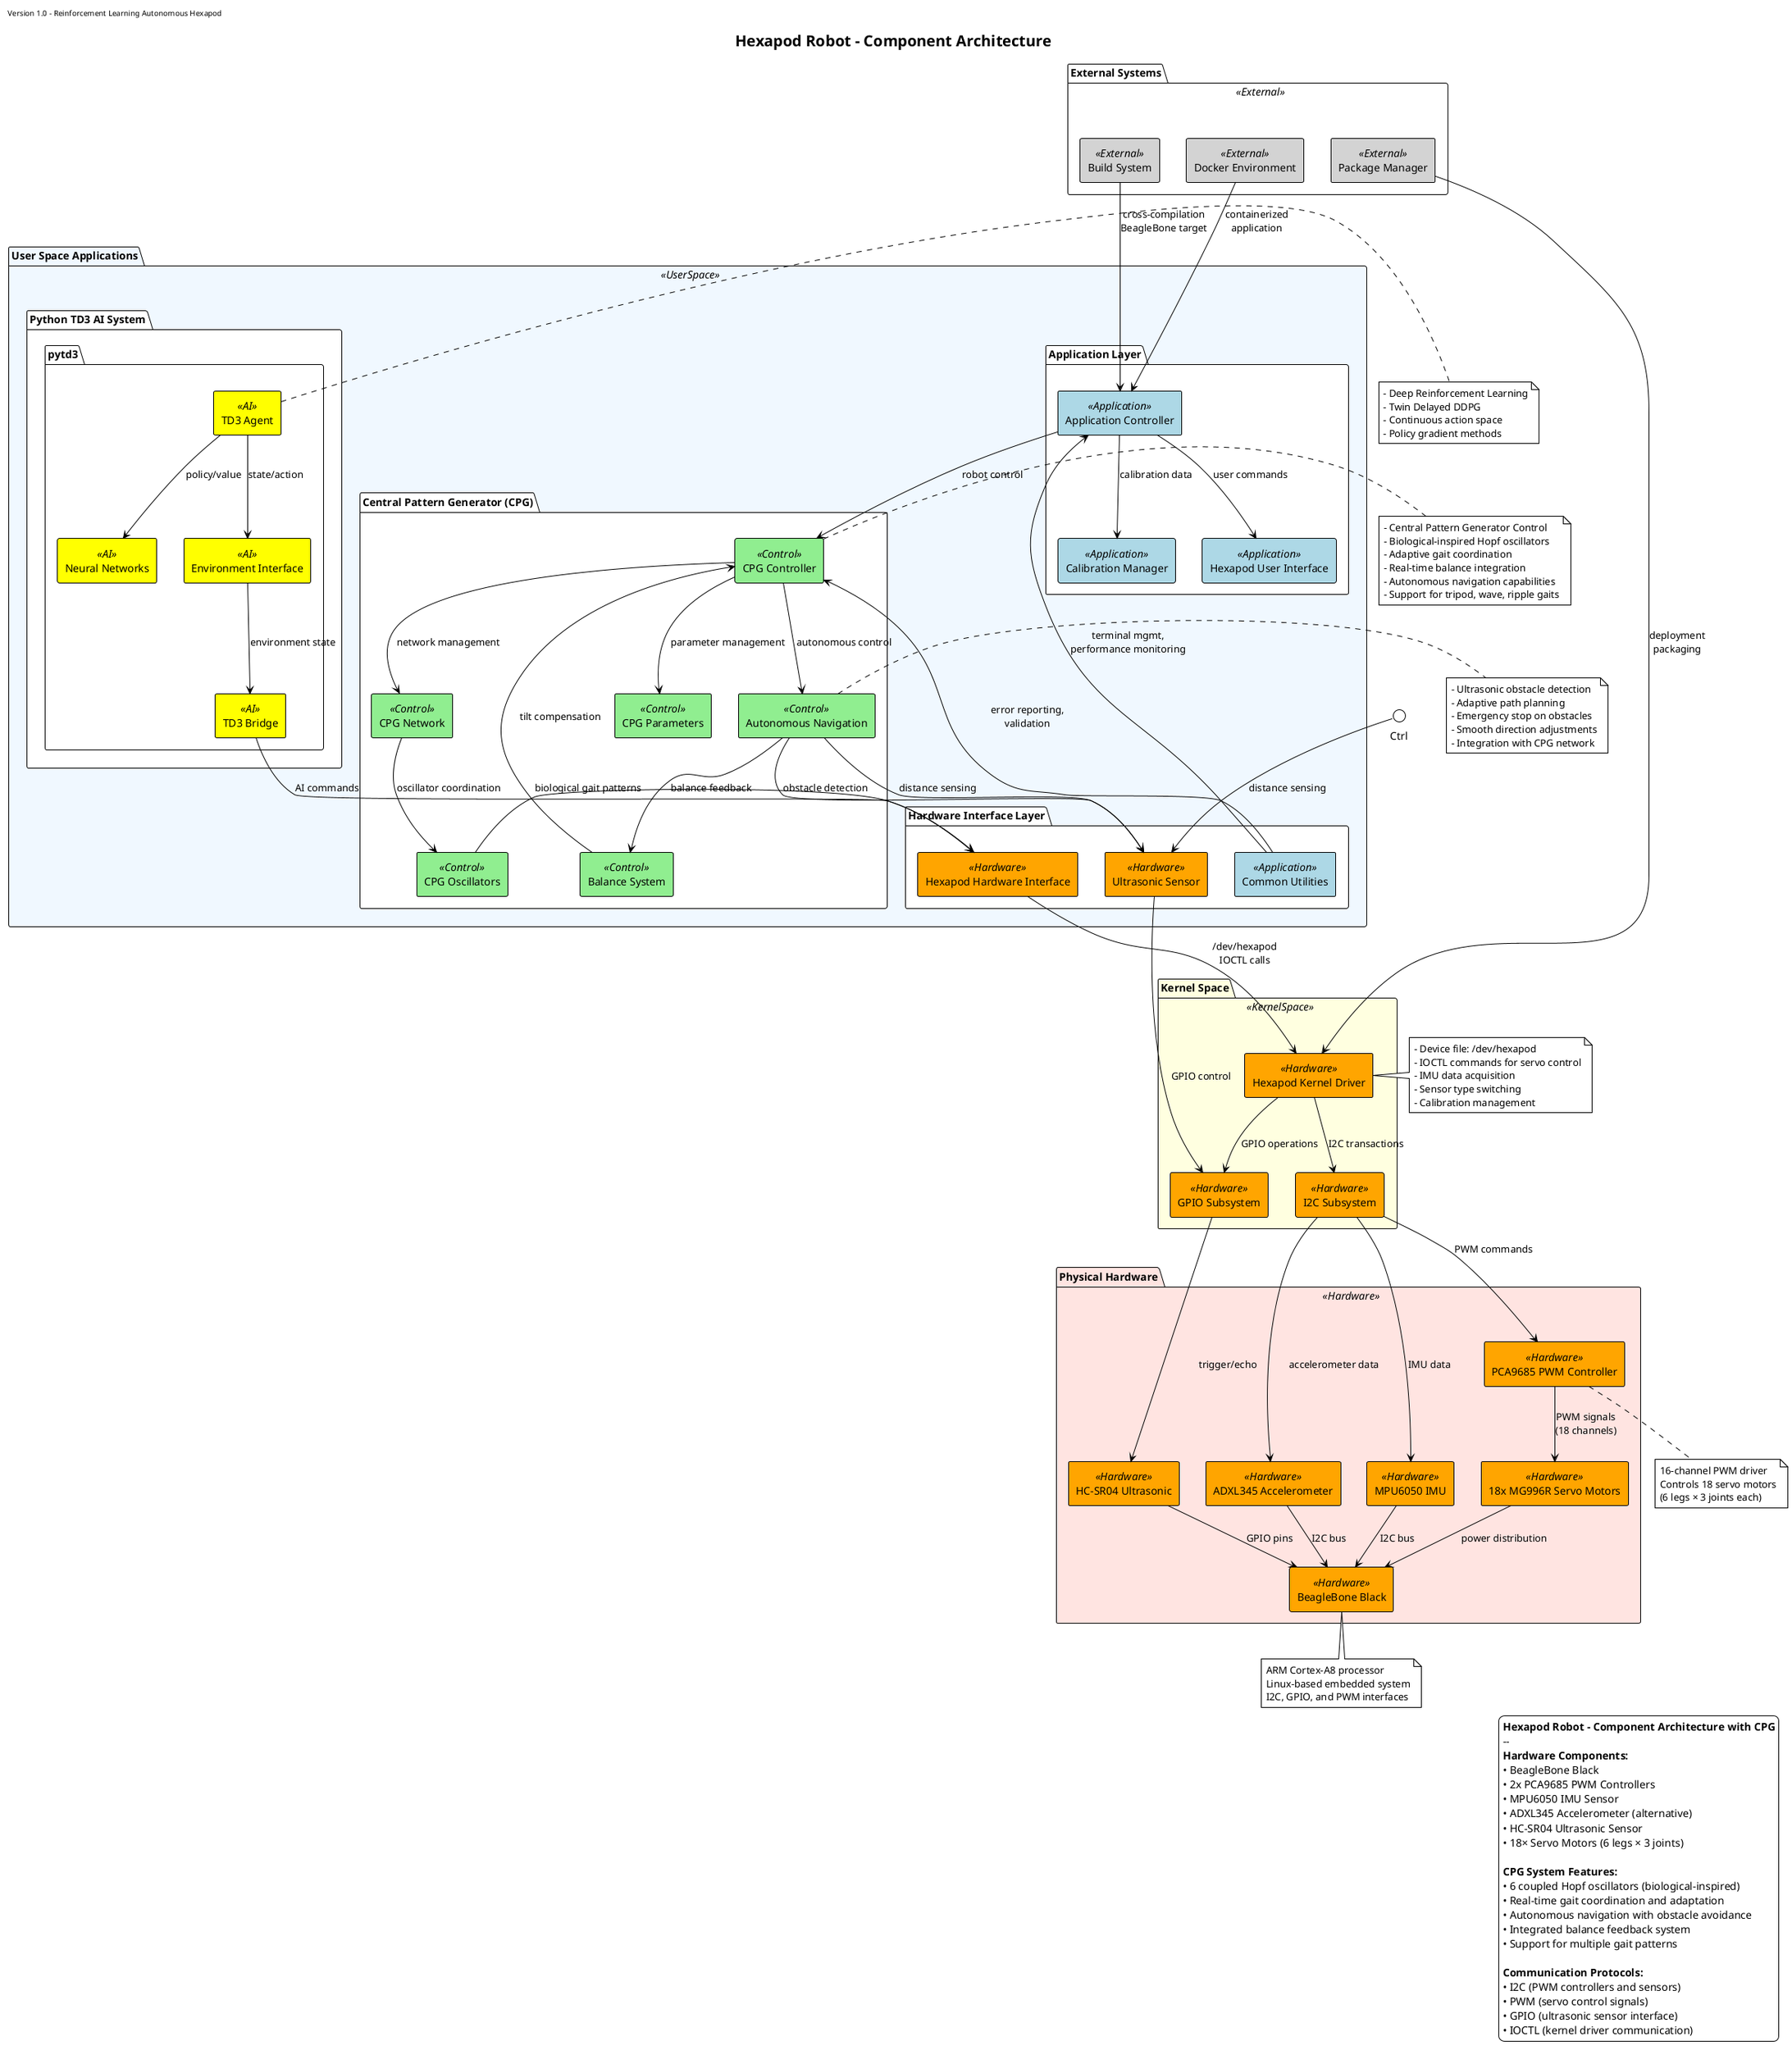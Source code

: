 /'
 * Hexapod Project - A Reinforcement Learning-based Autonomous Hexapod
 * Copyright (C) 2025  Nguyen Trong Phuc
 *
 * This program is free software; you can redistribute it and/or modify
 * it under the terms of the GNU General Public License as published by
 * the Free Software Foundation; either version 2 of the License, or
 * (at your option) any later version.
 *
 * This program is distributed in the hope that it will be useful,
 * but WITHOUT ANY WARRANTY; without even the implied warranty of
 * MERCHANTABILITY or FITNESS FOR A PARTICULAR PURPOSE.  See the
 * GNU General Public License for more details.
 *
 * You should have received a copy of the GNU General Public License
 * along with this program; if not, write to the Free Software Foundation,
 * Inc., 51 Franklin Street, Fifth Floor, Boston, MA 02110-1301 USA.
 '/

@startuml component
!theme plain

title <font size=20><b>Hexapod Robot - Component Architecture</b></font>
left header Version 1.0 - Reinforcement Learning Autonomous Hexapod
right header BeagleBone Black Platform

skinparam {
    componentStyle rectangle
    backgroundColor White
}

skinparam component {
    BackgroundColor<<Application>> LightBlue
    BackgroundColor<<Control>> LightGreen
    BackgroundColor<<Hardware>> Orange
    BackgroundColor<<AI>> Yellow
    BackgroundColor<<External>> LightGray
}

skinparam package {
    BackgroundColor<<UserSpace>> AliceBlue
    BackgroundColor<<KernelSpace>> LightYellow
    BackgroundColor<<Hardware>> MistyRose
}

package "User Space Applications" <<UserSpace>> {
    
    package "Application Layer" {
        component [Application Controller] <<Application>> as AppCtrl
        component [Hexapod User Interface] <<Application>> as UI
        component [Calibration Manager] <<Application>> as CalMgr
    }
    
    package "Central Pattern Generator (CPG)" {
        component [CPG Controller] <<Control>> as CPGCtrl
        component [CPG Network] <<Control>> as CPGNet
        component [CPG Oscillators] <<Control>> as CPGOsc
        component [CPG Parameters] <<Control>> as CPGParams
        component [Autonomous Navigation] <<Control>> as AutoNav
        component [Balance System] <<Control>> as BalSys
    }
    
    package "Hardware Interface Layer" {
        component [Hexapod Hardware Interface] <<Hardware>> as HexHW
        component [Ultrasonic Sensor] <<Hardware>> as USSensor
        component [Common Utilities] <<Application>> as CommonUtil
    }
    
    package "Python TD3 AI System" {
        package "pytd3" {
            component [TD3 Agent] <<AI>> as TD3Agent
            component [Environment Interface] <<AI>> as EnvInterface
            component [Neural Networks] <<AI>> as NeuralNets
            component [TD3 Bridge] <<AI>> as TD3Bridge
        }
    }
}

package "Kernel Space" <<KernelSpace>> {
    component [Hexapod Kernel Driver] <<Hardware>> as KernelDriver
    component [I2C Subsystem] <<Hardware>> as I2C
    component [GPIO Subsystem] <<Hardware>> as GPIO
}

package "Physical Hardware" <<Hardware>> {
    component [BeagleBone Black] <<Hardware>> as BBB
    component [PCA9685 PWM Controller] <<Hardware>> as PCA9685
    component [MPU6050 IMU] <<Hardware>> as MPU6050
    component [ADXL345 Accelerometer] <<Hardware>> as ADXL345
    component [HC-SR04 Ultrasonic] <<Hardware>> as HCSR04
    component [18x MG996R Servo Motors] <<Hardware>> as Servos
}

package "External Systems" <<External>> {
    component [Docker Environment] <<External>> as Docker
    component [Build System] <<External>> as BuildSys
    component [Package Manager] <<External>> as PkgMgr
}

' Application Layer Connections
AppCtrl --> UI : "user commands"
AppCtrl --> CPGCtrl : "robot control"
AppCtrl --> CalMgr : "calibration data"

' CPG Control Layer Connections
CPGCtrl --> CPGNet : "network management"
CPGNet --> CPGOsc : "oscillator coordination"
CPGCtrl --> CPGParams : "parameter management"
CPGOsc --> HexHW : "biological gait patterns"
CPGCtrl --> AutoNav : "autonomous control"
AutoNav --> USSensor : "obstacle detection"
AutoNav --> BalSys : "balance feedback"
BalSys --> CPGCtrl : "tilt compensation"

' Hardware Interface Connections
HexHW --> KernelDriver : "/dev/hexapod\nIOCTL calls"
USSensor --> GPIO : "GPIO control"
AutoNav --> USSensor : "distance sensing"
Ctrl --> USSensor : "distance sensing"

' AI System Connections
TD3Agent --> EnvInterface : "state/action"
TD3Agent --> NeuralNets : "policy/value"
TD3Bridge --> HexHW : "AI commands"
EnvInterface --> TD3Bridge : "environment state"

' Kernel Connections
KernelDriver --> I2C : "I2C transactions"
KernelDriver --> GPIO : "GPIO operations"
I2C --> PCA9685 : "PWM commands"
I2C --> MPU6050 : "IMU data"
I2C --> ADXL345 : "accelerometer data"
GPIO --> HCSR04 : "trigger/echo"

' Hardware Connections
PCA9685 --> Servos : "PWM signals\n(18 channels)"
MPU6050 --> BBB : "I2C bus"
ADXL345 --> BBB : "I2C bus"
HCSR04 --> BBB : "GPIO pins"
Servos --> BBB : "power distribution"

' External System Connections
Docker --> AppCtrl : "containerized\napplication"
BuildSys --> AppCtrl : "cross-compilation\nBeagleBone target"
PkgMgr --> KernelDriver : "deployment\npackaging"

' Common Utilities Connections
CommonUtil --> AppCtrl : "terminal mgmt,\nperformance monitoring"
CommonUtil --> CPGCtrl : "error reporting,\nvalidation"

' Notes for key components
note right of CPGCtrl
  - Central Pattern Generator Control
  - Biological-inspired Hopf oscillators  
  - Adaptive gait coordination
  - Real-time balance integration
  - Autonomous navigation capabilities
  - Support for tripod, wave, ripple gaits
end note

note right of AutoNav
  - Ultrasonic obstacle detection
  - Adaptive path planning
  - Emergency stop on obstacles
  - Smooth direction adjustments
  - Integration with CPG network
end note

note right of KernelDriver
  - Device file: /dev/hexapod
  - IOCTL commands for servo control
  - IMU data acquisition
  - Sensor type switching
  - Calibration management
end note

note right of TD3Agent
  - Deep Reinforcement Learning
  - Twin Delayed DDPG
  - Continuous action space
  - Policy gradient methods
end note

note bottom of PCA9685
  16-channel PWM driver
  Controls 18 servo motors
  (6 legs × 3 joints each)
end note

note bottom of BBB
  ARM Cortex-A8 processor
  Linux-based embedded system
  I2C, GPIO, and PWM interfaces
end note

legend right
  <b>Hexapod Robot - Component Architecture with CPG</b>
  --
  <b>Hardware Components:</b>
  • BeagleBone Black
  • 2x PCA9685 PWM Controllers
  • MPU6050 IMU Sensor
  • ADXL345 Accelerometer (alternative)
  • HC-SR04 Ultrasonic Sensor
  • 18× Servo Motors (6 legs × 3 joints)

  <b>CPG System Features:</b>
  • 6 coupled Hopf oscillators (biological-inspired)
  • Real-time gait coordination and adaptation
  • Autonomous navigation with obstacle avoidance
  • Integrated balance feedback system
  • Support for multiple gait patterns

  <b>Communication Protocols:</b>
  • I2C (PWM controllers and sensors)
  • PWM (servo control signals)
  • GPIO (ultrasonic sensor interface)
  • IOCTL (kernel driver communication)
endlegend

@enduml